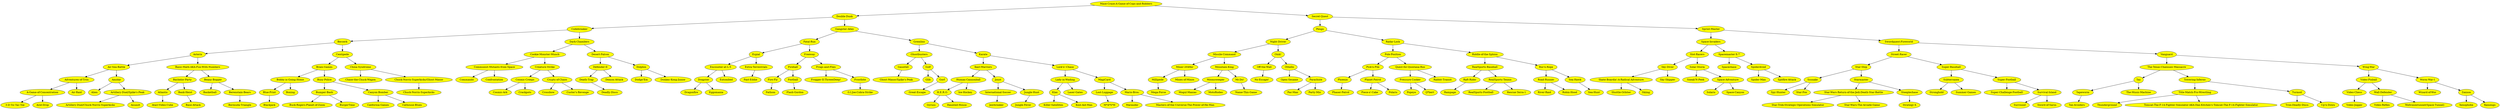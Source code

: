 digraph ArvoreJogos {
"Maze-Craze:A-Game-of-Cops-and-Robbers" [label="Maze-Craze:A-Game-of-Cops-and-Robbers", style=filled, fillcolor="#FFFF00"];
"Double-Dunk" [label="Double-Dunk", style=filled, fillcolor="#FFFF00"];
"Codebreaker" [label="Codebreaker", style=filled, fillcolor="#FFFF00"];
"Berzerk" [label="Berzerk", style=filled, fillcolor="#FFFF00"];
"Asterix" [label="Asterix", style=filled, fillcolor="#FFFF00"];
"Air-Sea-Battle" [label="Air-Sea-Battle", style=filled, fillcolor="#FFFF00"];
"Adventures-of-Tron" [label="Adventures-of-Tron", style=filled, fillcolor="#FFFF00"];
"A-Game-of-Concentration" [label="A-Game-of-Concentration", style=filled, fillcolor="#FFFF00"];
"3-D-Tic-Tac-Toe" [label="3-D-Tic-Tac-Toe", style=filled, fillcolor="#FFFF00"];
"Acid-Drop" [label="Acid-Drop", style=filled, fillcolor="#FFFF00"];
"A-Game-of-Concentration" -> "3-D-Tic-Tac-Toe";
"A-Game-of-Concentration" -> "Acid-Drop";
"Air-Raid" [label="Air-Raid", style=filled, fillcolor="#FFFF00"];
"Adventures-of-Tron" -> "A-Game-of-Concentration";
"Adventures-of-Tron" -> "Air-Raid";
"Amidar" [label="Amidar", style=filled, fillcolor="#FFFF00"];
"Alien" [label="Alien", style=filled, fillcolor="#FFFF00"];
"Artillery-Duel/Spike's-Peak" [label="Artillery-Duel/Spike's-Peak", style=filled, fillcolor="#FFFF00"];
"Artillery-Duel/Chuck-Norris-Superkicks" [label="Artillery-Duel/Chuck-Norris-Superkicks", style=filled, fillcolor="#FFFF00"];
"Assault" [label="Assault", style=filled, fillcolor="#FFFF00"];
"Artillery-Duel/Spike's-Peak" -> "Artillery-Duel/Chuck-Norris-Superkicks";
"Artillery-Duel/Spike's-Peak" -> "Assault";
"Amidar" -> "Alien";
"Amidar" -> "Artillery-Duel/Spike's-Peak";
"Air-Sea-Battle" -> "Adventures-of-Tron";
"Air-Sea-Battle" -> "Amidar";
"Basic-Math-AKA-Fun-With-Numbers" [label="Basic-Math-AKA-Fun-With-Numbers", style=filled, fillcolor="#FFFF00"];
"Bachelor-Party" [label="Bachelor-Party", style=filled, fillcolor="#FFFF00"];
"Atlantis" [label="Atlantis", style=filled, fillcolor="#FFFF00"];
"Atari-Video-Cube" [label="Atari-Video-Cube", style=filled, fillcolor="#FFFF00"];
"Atlantis" -> "Atari-Video-Cube";
"Bank-Heist" [label="Bank-Heist", style=filled, fillcolor="#FFFF00"];
"Base-Attack" [label="Base-Attack", style=filled, fillcolor="#FFFF00"];
"Bank-Heist" -> "Base-Attack";
"Bachelor-Party" -> "Atlantis";
"Bachelor-Party" -> "Bank-Heist";
"Beany-Bopper" [label="Beany-Bopper", style=filled, fillcolor="#FFFF00"];
"Basketball" [label="Basketball", style=filled, fillcolor="#FFFF00"];
"Berenstain-Bears" [label="Berenstain-Bears", style=filled, fillcolor="#FFFF00"];
"Bermuda-Triangle" [label="Bermuda-Triangle", style=filled, fillcolor="#FFFF00"];
"Berenstain-Bears" -> "Bermuda-Triangle";
"Beany-Bopper" -> "Basketball";
"Beany-Bopper" -> "Berenstain-Bears";
"Basic-Math-AKA-Fun-With-Numbers" -> "Bachelor-Party";
"Basic-Math-AKA-Fun-With-Numbers" -> "Beany-Bopper";
"Asterix" -> "Air-Sea-Battle";
"Asterix" -> "Basic-Math-AKA-Fun-With-Numbers";
"Centipede" [label="Centipede", style=filled, fillcolor="#FFFF00"];
"Brain-Games" [label="Brain-Games", style=filled, fillcolor="#FFFF00"];
"Bobby-is-Going-Home" [label="Bobby-is-Going-Home", style=filled, fillcolor="#FFFF00"];
"Blue-Print" [label="Blue-Print", style=filled, fillcolor="#FFFF00"];
"Blackjack" [label="Blackjack", style=filled, fillcolor="#FFFF00"];
"Blue-Print" -> "Blackjack";
"Boxing" [label="Boxing", style=filled, fillcolor="#FFFF00"];
"Bobby-is-Going-Home" -> "Blue-Print";
"Bobby-is-Going-Home" -> "Boxing";
"Busy-Police" [label="Busy-Police", style=filled, fillcolor="#FFFF00"];
"Bumper-Bash" [label="Bumper-Bash", style=filled, fillcolor="#FFFF00"];
"Buck-Rogers:Planet-of-Zoom" [label="Buck-Rogers:Planet-of-Zoom", style=filled, fillcolor="#FFFF00"];
"BurgerTime" [label="BurgerTime", style=filled, fillcolor="#FFFF00"];
"Bumper-Bash" -> "Buck-Rogers:Planet-of-Zoom";
"Bumper-Bash" -> "BurgerTime";
"Canyon-Bomber" [label="Canyon-Bomber", style=filled, fillcolor="#FFFF00"];
"California-Games" [label="California-Games", style=filled, fillcolor="#FFFF00"];
"Cathouse-Blues" [label="Cathouse-Blues", style=filled, fillcolor="#FFFF00"];
"Canyon-Bomber" -> "California-Games";
"Canyon-Bomber" -> "Cathouse-Blues";
"Busy-Police" -> "Bumper-Bash";
"Busy-Police" -> "Canyon-Bomber";
"Brain-Games" -> "Bobby-is-Going-Home";
"Brain-Games" -> "Busy-Police";
"China-Syndrome" [label="China-Syndrome", style=filled, fillcolor="#FFFF00"];
"Chase-the-Chuck-Wagon" [label="Chase-the-Chuck-Wagon", style=filled, fillcolor="#FFFF00"];
"Chuck-Norris-Superkicks/Ghost-Manor" [label="Chuck-Norris-Superkicks/Ghost-Manor", style=filled, fillcolor="#FFFF00"];
"Chuck-Norris-Superkicks" [label="Chuck-Norris-Superkicks", style=filled, fillcolor="#FFFF00"];
"Chuck-Norris-Superkicks/Ghost-Manor" -> "Chuck-Norris-Superkicks";
"China-Syndrome" -> "Chase-the-Chuck-Wagon";
"China-Syndrome" -> "Chuck-Norris-Superkicks/Ghost-Manor";
"Centipede" -> "Brain-Games";
"Centipede" -> "China-Syndrome";
"Berzerk" -> "Asterix";
"Berzerk" -> "Centipede";
"Dark-Chambers" [label="Dark-Chambers", style=filled, fillcolor="#FFFF00"];
"Cookie-Monster-Munch" [label="Cookie-Monster-Munch", style=filled, fillcolor="#FFFF00"];
"Communist-Mutants-from-Space" [label="Communist-Mutants-from-Space", style=filled, fillcolor="#FFFF00"];
"Commando" [label="Commando", style=filled, fillcolor="#FFFF00"];
"Confrontation" [label="Confrontation", style=filled, fillcolor="#FFFF00"];
"Communist-Mutants-from-Space" -> "Commando";
"Communist-Mutants-from-Space" -> "Confrontation";
"Creature-Strike" [label="Creature-Strike", style=filled, fillcolor="#FFFF00"];
"Cosmic-Creeps" [label="Cosmic-Creeps", style=filled, fillcolor="#FFFF00"];
"Cosmic-Ark" [label="Cosmic-Ark", style=filled, fillcolor="#FFFF00"];
"Crackpots" [label="Crackpots", style=filled, fillcolor="#FFFF00"];
"Cosmic-Creeps" -> "Cosmic-Ark";
"Cosmic-Creeps" -> "Crackpots";
"Crypts-of-Chaos" [label="Crypts-of-Chaos", style=filled, fillcolor="#FFFF00"];
"Crossbow" [label="Crossbow", style=filled, fillcolor="#FFFF00"];
"Custer's-Revenge" [label="Custer's-Revenge", style=filled, fillcolor="#FFFF00"];
"Crypts-of-Chaos" -> "Crossbow";
"Crypts-of-Chaos" -> "Custer's-Revenge";
"Creature-Strike" -> "Cosmic-Creeps";
"Creature-Strike" -> "Crypts-of-Chaos";
"Cookie-Monster-Munch" -> "Communist-Mutants-from-Space";
"Cookie-Monster-Munch" -> "Creature-Strike";
"Desert-Falcon" [label="Desert-Falcon", style=filled, fillcolor="#FFFF00"];
"Defender-II" [label="Defender-II", style=filled, fillcolor="#FFFF00"];
"Death-Trap" [label="Death-Trap", style=filled, fillcolor="#FFFF00"];
"Deadly-Discs" [label="Deadly-Discs", style=filled, fillcolor="#FFFF00"];
"Death-Trap" -> "Deadly-Discs";
"Demon-Attack" [label="Demon-Attack", style=filled, fillcolor="#FFFF00"];
"Defender-II" -> "Death-Trap";
"Defender-II" -> "Demon-Attack";
"Dolphin" [label="Dolphin", style=filled, fillcolor="#FFFF00"];
"Dodge'Em" [label="Dodge'Em", style=filled, fillcolor="#FFFF00"];
"Donkey-Kong-Junior" [label="Donkey-Kong-Junior", style=filled, fillcolor="#FFFF00"];
"Dolphin" -> "Dodge'Em";
"Dolphin" -> "Donkey-Kong-Junior";
"Desert-Falcon" -> "Defender-II";
"Desert-Falcon" -> "Dolphin";
"Dark-Chambers" -> "Cookie-Monster-Munch";
"Dark-Chambers" -> "Desert-Falcon";
"Codebreaker" -> "Berzerk";
"Codebreaker" -> "Dark-Chambers";
"Gangster-Alley" [label="Gangster-Alley", style=filled, fillcolor="#FFFF00"];
"Fatal-Run" [label="Fatal-Run", style=filled, fillcolor="#FFFF00"];
"Espial" [label="Espial", style=filled, fillcolor="#FFFF00"];
"Encounter-at-L-5" [label="Encounter-at-L-5", style=filled, fillcolor="#FFFF00"];
"Dragster" [label="Dragster", style=filled, fillcolor="#FFFF00"];
"Dragonfire" [label="Dragonfire", style=filled, fillcolor="#FFFF00"];
"Eggomania" [label="Eggomania", style=filled, fillcolor="#FFFF00"];
"Dragster" -> "Dragonfire";
"Dragster" -> "Eggomania";
"Entombed" [label="Entombed", style=filled, fillcolor="#FFFF00"];
"Encounter-at-L-5" -> "Dragster";
"Encounter-at-L-5" -> "Entombed";
"Extra-Terrestrials" [label="Extra-Terrestrials", style=filled, fillcolor="#FFFF00"];
"Fast-Eddie" [label="Fast-Eddie", style=filled, fillcolor="#FFFF00"];
"Extra-Terrestrials" -> "Fast-Eddie";
"Espial" -> "Encounter-at-L-5";
"Espial" -> "Extra-Terrestrials";
"Freeway" [label="Freeway", style=filled, fillcolor="#FFFF00"];
"Fireball" [label="Fireball", style=filled, fillcolor="#FFFF00"];
"Fire-Fly" [label="Fire-Fly", style=filled, fillcolor="#FFFF00"];
"Fathom" [label="Fathom", style=filled, fillcolor="#FFFF00"];
"Fire-Fly" -> "Fathom";
"Football" [label="Football", style=filled, fillcolor="#FFFF00"];
"Flash-Gordon" [label="Flash-Gordon", style=filled, fillcolor="#FFFF00"];
"Football" -> "Flash-Gordon";
"Fireball" -> "Fire-Fly";
"Fireball" -> "Football";
"Frogs-and-Flies" [label="Frogs-and-Flies", style=filled, fillcolor="#FFFF00"];
"Frogger-II:ThreeeDeep!" [label="Frogger-II:ThreeeDeep!", style=filled, fillcolor="#FFFF00"];
"Frostbite" [label="Frostbite", style=filled, fillcolor="#FFFF00"];
"G.I.Joe:Cobra-Strike" [label="G.I.Joe:Cobra-Strike", style=filled, fillcolor="#FFFF00"];
"Frostbite" -> "G.I.Joe:Cobra-Strike";
"Frogs-and-Flies" -> "Frogger-II:ThreeeDeep!";
"Frogs-and-Flies" -> "Frostbite";
"Freeway" -> "Fireball";
"Freeway" -> "Frogs-and-Flies";
"Fatal-Run" -> "Espial";
"Fatal-Run" -> "Freeway";
"Gremlins" [label="Gremlins", style=filled, fillcolor="#FFFF00"];
"Ghostbusters" [label="Ghostbusters", style=filled, fillcolor="#FFFF00"];
"Gauntlet" [label="Gauntlet", style=filled, fillcolor="#FFFF00"];
"Ghost-Manor/Spike's-Peak" [label="Ghost-Manor/Spike's-Peak", style=filled, fillcolor="#FFFF00"];
"Gauntlet" -> "Ghost-Manor/Spike's-Peak";
"Golf" [label="Golf", style=filled, fillcolor="#FFFF00"];
"Glib" [label="Glib", style=filled, fillcolor="#FFFF00"];
"Gorf" [label="Gorf", style=filled, fillcolor="#FFFF00"];
"Great-Escape" [label="Great-Escape", style=filled, fillcolor="#FFFF00"];
"Gorf" -> "Great-Escape";
"Golf" -> "Glib";
"Golf" -> "Gorf";
"Ghostbusters" -> "Gauntlet";
"Ghostbusters" -> "Golf";
"Karate" [label="Karate", style=filled, fillcolor="#FFFF00"];
"Ikari-Warriors" [label="Ikari-Warriors", style=filled, fillcolor="#FFFF00"];
"Human-Cannonball" [label="Human-Cannonball", style=filled, fillcolor="#FFFF00"];
"H.E.R.O." [label="H.E.R.O.", style=filled, fillcolor="#FFFF00"];
"Gyruss" [label="Gyruss", style=filled, fillcolor="#FFFF00"];
"Haunted-House" [label="Haunted-House", style=filled, fillcolor="#FFFF00"];
"H.E.R.O." -> "Gyruss";
"H.E.R.O." -> "Haunted-House";
"Ice-Hockey" [label="Ice-Hockey", style=filled, fillcolor="#FFFF00"];
"Human-Cannonball" -> "H.E.R.O.";
"Human-Cannonball" -> "Ice-Hockey";
"Joust" [label="Joust", style=filled, fillcolor="#FFFF00"];
"International-Soccer" [label="International-Soccer", style=filled, fillcolor="#FFFF00"];
"Jawbreaker" [label="Jawbreaker", style=filled, fillcolor="#FFFF00"];
"International-Soccer" -> "Jawbreaker";
"Jungle-Hunt" [label="Jungle-Hunt", style=filled, fillcolor="#FFFF00"];
"Jungle-Fever" [label="Jungle-Fever", style=filled, fillcolor="#FFFF00"];
"Jungle-Hunt" -> "Jungle-Fever";
"Joust" -> "International-Soccer";
"Joust" -> "Jungle-Hunt";
"Ikari-Warriors" -> "Human-Cannonball";
"Ikari-Warriors" -> "Joust";
"Lock'n'-Chase" [label="Lock'n'-Chase", style=filled, fillcolor="#FFFF00"];
"Lady-in-Wading" [label="Lady-in-Wading", style=filled, fillcolor="#FFFF00"];
"Klax" [label="Klax", style=filled, fillcolor="#FFFF00"];
"Killer-Satellites" [label="Killer-Satellites", style=filled, fillcolor="#FFFF00"];
"Kool-Aid-Man" [label="Kool-Aid-Man", style=filled, fillcolor="#FFFF00"];
"Klax" -> "Killer-Satellites";
"Klax" -> "Kool-Aid-Man";
"Laser-Gates" [label="Laser-Gates", style=filled, fillcolor="#FFFF00"];
"Lady-in-Wading" -> "Klax";
"Lady-in-Wading" -> "Laser-Gates";
"MagiCard" [label="MagiCard", style=filled, fillcolor="#FFFF00"];
"Lost-Luggage" [label="Lost-Luggage", style=filled, fillcolor="#FFFF00"];
"M*A*S*H" [label="M*A*S*H", style=filled, fillcolor="#FFFF00"];
"Lost-Luggage" -> "M*A*S*H";
"Mario-Bros." [label="Mario-Bros.", style=filled, fillcolor="#FFFF00"];
"Marauder" [label="Marauder", style=filled, fillcolor="#FFFF00"];
"Masters-of-the-Universe:The-Power-of-He-Man" [label="Masters-of-the-Universe:The-Power-of-He-Man", style=filled, fillcolor="#FFFF00"];
"Mario-Bros." -> "Marauder";
"Mario-Bros." -> "Masters-of-the-Universe:The-Power-of-He-Man";
"MagiCard" -> "Lost-Luggage";
"MagiCard" -> "Mario-Bros.";
"Lock'n'-Chase" -> "Lady-in-Wading";
"Lock'n'-Chase" -> "MagiCard";
"Karate" -> "Ikari-Warriors";
"Karate" -> "Lock'n'-Chase";
"Gremlins" -> "Ghostbusters";
"Gremlins" -> "Karate";
"Gangster-Alley" -> "Fatal-Run";
"Gangster-Alley" -> "Gremlins";
"Double-Dunk" -> "Codebreaker";
"Double-Dunk" -> "Gangster-Alley";
"Secret-Quest" [label="Secret-Quest", style=filled, fillcolor="#FFFF00"];
"Pengo" [label="Pengo", style=filled, fillcolor="#FFFF00"];
"Night-Driver" [label="Night-Driver", style=filled, fillcolor="#FFFF00"];
"Missile-Command" [label="Missile-Command", style=filled, fillcolor="#FFFF00"];
"Miner-2049er" [label="Miner-2049er", style=filled, fillcolor="#FFFF00"];
"Millipede" [label="Millipede", style=filled, fillcolor="#FFFF00"];
"Mega-Force" [label="Mega-Force", style=filled, fillcolor="#FFFF00"];
"Millipede" -> "Mega-Force";
"Mines-of-Minos" [label="Mines-of-Minos", style=filled, fillcolor="#FFFF00"];
"Miner-2049er" -> "Millipede";
"Miner-2049er" -> "Mines-of-Minos";
"Mountain-King" [label="Mountain-King", style=filled, fillcolor="#FFFF00"];
"Moonsweeper" [label="Moonsweeper", style=filled, fillcolor="#FFFF00"];
"Mogul-Maniac" [label="Mogul-Maniac", style=filled, fillcolor="#FFFF00"];
"MotoRodeo" [label="MotoRodeo", style=filled, fillcolor="#FFFF00"];
"Moonsweeper" -> "Mogul-Maniac";
"Moonsweeper" -> "MotoRodeo";
"Mr.Do!" [label="Mr.Do!", style=filled, fillcolor="#FFFF00"];
"Name-This-Game" [label="Name-This-Game", style=filled, fillcolor="#FFFF00"];
"Mr.Do!" -> "Name-This-Game";
"Mountain-King" -> "Moonsweeper";
"Mountain-King" -> "Mr.Do!";
"Missile-Command" -> "Miner-2049er";
"Missile-Command" -> "Mountain-King";
"Oink!" [label="Oink!", style=filled, fillcolor="#FFFF00"];
"Off-the-Wall" [label="Off-the-Wall", style=filled, fillcolor="#FFFF00"];
"No-Escape!" [label="No-Escape!", style=filled, fillcolor="#FFFF00"];
"Off-the-Wall" -> "No-Escape!";
"Othello" [label="Othello", style=filled, fillcolor="#FFFF00"];
"Open-Sesame" [label="Open-Sesame", style=filled, fillcolor="#FFFF00"];
"Parachute" [label="Parachute", style=filled, fillcolor="#FFFF00"];
"Pac-Man" [label="Pac-Man", style=filled, fillcolor="#FFFF00"];
"Party-Mix" [label="Party-Mix", style=filled, fillcolor="#FFFF00"];
"Parachute" -> "Pac-Man";
"Parachute" -> "Party-Mix";
"Othello" -> "Open-Sesame";
"Othello" -> "Parachute";
"Oink!" -> "Off-the-Wall";
"Oink!" -> "Othello";
"Night-Driver" -> "Missile-Command";
"Night-Driver" -> "Oink!";
"Radar-Lock" [label="Radar-Lock", style=filled, fillcolor="#FFFF00"];
"Pole-Position" [label="Pole-Position", style=filled, fillcolor="#FFFF00"];
"Pick'n-Pile" [label="Pick'n-Pile", style=filled, fillcolor="#FFFF00"];
"Phoenix" [label="Phoenix", style=filled, fillcolor="#FFFF00"];
"Phaser-Patrol" [label="Phaser-Patrol", style=filled, fillcolor="#FFFF00"];
"Phoenix" -> "Phaser-Patrol";
"Planet-Patrol" [label="Planet-Patrol", style=filled, fillcolor="#FFFF00"];
"Piece-o'-Cake" [label="Piece-o'-Cake", style=filled, fillcolor="#FFFF00"];
"Polaris" [label="Polaris", style=filled, fillcolor="#FFFF00"];
"Planet-Patrol" -> "Piece-o'-Cake";
"Planet-Patrol" -> "Polaris";
"Pick'n-Pile" -> "Phoenix";
"Pick'n-Pile" -> "Planet-Patrol";
"Quest-for-Quintana-Roo" [label="Quest-for-Quintana-Roo", style=filled, fillcolor="#FFFF00"];
"Pressure-Cooker" [label="Pressure-Cooker", style=filled, fillcolor="#FFFF00"];
"Popeye" [label="Popeye", style=filled, fillcolor="#FFFF00"];
"Q*bert" [label="Q*bert", style=filled, fillcolor="#FFFF00"];
"Pressure-Cooker" -> "Popeye";
"Pressure-Cooker" -> "Q*bert";
"Rabbit-Transit" [label="Rabbit-Transit", style=filled, fillcolor="#FFFF00"];
"Quest-for-Quintana-Roo" -> "Pressure-Cooker";
"Quest-for-Quintana-Roo" -> "Rabbit-Transit";
"Pole-Position" -> "Pick'n-Pile";
"Pole-Position" -> "Quest-for-Quintana-Roo";
"Riddle-of-the-Sphinx" [label="Riddle-of-the-Sphinx", style=filled, fillcolor="#FFFF00"];
"RealSports-Baseball" [label="RealSports-Baseball", style=filled, fillcolor="#FFFF00"];
"Raft-Rider" [label="Raft-Rider", style=filled, fillcolor="#FFFF00"];
"Rampage" [label="Rampage", style=filled, fillcolor="#FFFF00"];
"Raft-Rider" -> "Rampage";
"RealSports-Tennis" [label="RealSports-Tennis", style=filled, fillcolor="#FFFF00"];
"RealSports-Football" [label="RealSports-Football", style=filled, fillcolor="#FFFF00"];
"Rescue-Terra-1" [label="Rescue-Terra-1", style=filled, fillcolor="#FFFF00"];
"RealSports-Tennis" -> "RealSports-Football";
"RealSports-Tennis" -> "Rescue-Terra-1";
"RealSports-Baseball" -> "Raft-Rider";
"RealSports-Baseball" -> "RealSports-Tennis";
"Roc'n-Rope" [label="Roc'n-Rope", style=filled, fillcolor="#FFFF00"];
"Road-Runner" [label="Road-Runner", style=filled, fillcolor="#FFFF00"];
"River-Raid" [label="River-Raid", style=filled, fillcolor="#FFFF00"];
"Robin-Hood" [label="Robin-Hood", style=filled, fillcolor="#FFFF00"];
"Road-Runner" -> "River-Raid";
"Road-Runner" -> "Robin-Hood";
"Sea-Hawk" [label="Sea-Hawk", style=filled, fillcolor="#FFFF00"];
"Sea-Hunt" [label="Sea-Hunt", style=filled, fillcolor="#FFFF00"];
"Sea-Hawk" -> "Sea-Hunt";
"Roc'n-Rope" -> "Road-Runner";
"Roc'n-Rope" -> "Sea-Hawk";
"Riddle-of-the-Sphinx" -> "RealSports-Baseball";
"Riddle-of-the-Sphinx" -> "Roc'n-Rope";
"Radar-Lock" -> "Pole-Position";
"Radar-Lock" -> "Riddle-of-the-Sphinx";
"Pengo" -> "Night-Driver";
"Pengo" -> "Radar-Lock";
"Sprint-Master" [label="Sprint-Master", style=filled, fillcolor="#FFFF00"];
"Space-Invaders" [label="Space-Invaders", style=filled, fillcolor="#FFFF00"];
"Slot-Racers" [label="Slot-Racers", style=filled, fillcolor="#FFFF00"];
"Sky-Diver" [label="Sky-Diver", style=filled, fillcolor="#FFFF00"];
"Skate-Boardin':A-Radical-Adventure" [label="Skate-Boardin':A-Radical-Adventure", style=filled, fillcolor="#FFFF00"];
"Shuttle-Orbiter" [label="Shuttle-Orbiter", style=filled, fillcolor="#FFFF00"];
"Skiing" [label="Skiing", style=filled, fillcolor="#FFFF00"];
"Skate-Boardin':A-Radical-Adventure" -> "Shuttle-Orbiter";
"Skate-Boardin':A-Radical-Adventure" -> "Skiing";
"Sky-Skipper" [label="Sky-Skipper", style=filled, fillcolor="#FFFF00"];
"Sky-Diver" -> "Skate-Boardin':A-Radical-Adventure";
"Sky-Diver" -> "Sky-Skipper";
"Solar-Storm" [label="Solar-Storm", style=filled, fillcolor="#FFFF00"];
"Sneak'N-Peek" [label="Sneak'N-Peek", style=filled, fillcolor="#FFFF00"];
"Space-Adventure" [label="Space-Adventure", style=filled, fillcolor="#FFFF00"];
"Solaris" [label="Solaris", style=filled, fillcolor="#FFFF00"];
"Space-Canyon" [label="Space-Canyon", style=filled, fillcolor="#FFFF00"];
"Space-Adventure" -> "Solaris";
"Space-Adventure" -> "Space-Canyon";
"Solar-Storm" -> "Sneak'N-Peek";
"Solar-Storm" -> "Space-Adventure";
"Slot-Racers" -> "Sky-Diver";
"Slot-Racers" -> "Solar-Storm";
"Spacemaster-X-7" [label="Spacemaster-X-7", style=filled, fillcolor="#FFFF00"];
"Spacechase" [label="Spacechase", style=filled, fillcolor="#FFFF00"];
"Spiderdroid" [label="Spiderdroid", style=filled, fillcolor="#FFFF00"];
"Spider-Man" [label="Spider-Man", style=filled, fillcolor="#FFFF00"];
"Spitfire-Attack" [label="Spitfire-Attack", style=filled, fillcolor="#FFFF00"];
"Spiderdroid" -> "Spider-Man";
"Spiderdroid" -> "Spitfire-Attack";
"Spacemaster-X-7" -> "Spacechase";
"Spacemaster-X-7" -> "Spiderdroid";
"Space-Invaders" -> "Slot-Racers";
"Space-Invaders" -> "Spacemaster-X-7";
"Swordquest:Fireworld" [label="Swordquest:Fireworld", style=filled, fillcolor="#FFFF00"];
"Street-Racer" [label="Street-Racer", style=filled, fillcolor="#FFFF00"];
"Star-Ship" [label="Star-Ship", style=filled, fillcolor="#FFFF00"];
"Sssnake" [label="Sssnake", style=filled, fillcolor="#FFFF00"];
"Spy-Hunter" [label="Spy-Hunter", style=filled, fillcolor="#FFFF00"];
"Star-Fox" [label="Star-Fox", style=filled, fillcolor="#FFFF00"];
"Sssnake" -> "Spy-Hunter";
"Sssnake" -> "Star-Fox";
"Starmaster" [label="Starmaster", style=filled, fillcolor="#FFFF00"];
"Star-Wars-Return-of-the-Jedi:Death-Star-Battle" [label="Star-Wars-Return-of-the-Jedi:Death-Star-Battle", style=filled, fillcolor="#FFFF00"];
"Star-Trek:Strategic-Operations-Simulator" [label="Star-Trek:Strategic-Operations-Simulator", style=filled, fillcolor="#FFFF00"];
"Star-Wars:The-Arcade-Game" [label="Star-Wars:The-Arcade-Game", style=filled, fillcolor="#FFFF00"];
"Star-Wars-Return-of-the-Jedi:Death-Star-Battle" -> "Star-Trek:Strategic-Operations-Simulator";
"Star-Wars-Return-of-the-Jedi:Death-Star-Battle" -> "Star-Wars:The-Arcade-Game";
"Steeplechase" [label="Steeplechase", style=filled, fillcolor="#FFFF00"];
"Strategy-X" [label="Strategy-X", style=filled, fillcolor="#FFFF00"];
"Steeplechase" -> "Strategy-X";
"Starmaster" -> "Star-Wars-Return-of-the-Jedi:Death-Star-Battle";
"Starmaster" -> "Steeplechase";
"Star-Ship" -> "Sssnake";
"Star-Ship" -> "Starmaster";
"Super-Baseball" [label="Super-Baseball", style=filled, fillcolor="#FFFF00"];
"Subterranea" [label="Subterranea", style=filled, fillcolor="#FFFF00"];
"Stronghold" [label="Stronghold", style=filled, fillcolor="#FFFF00"];
"Summer-Games" [label="Summer-Games", style=filled, fillcolor="#FFFF00"];
"Subterranea" -> "Stronghold";
"Subterranea" -> "Summer-Games";
"Super-Football" [label="Super-Football", style=filled, fillcolor="#FFFF00"];
"Super-Challenge-Football" [label="Super-Challenge-Football", style=filled, fillcolor="#FFFF00"];
"Survival-Island" [label="Survival-Island", style=filled, fillcolor="#FFFF00"];
"Surround" [label="Surround", style=filled, fillcolor="#FFFF00"];
"Sword-of-Saros" [label="Sword-of-Saros", style=filled, fillcolor="#FFFF00"];
"Survival-Island" -> "Surround";
"Survival-Island" -> "Sword-of-Saros";
"Super-Football" -> "Super-Challenge-Football";
"Super-Football" -> "Survival-Island";
"Super-Baseball" -> "Subterranea";
"Super-Baseball" -> "Super-Football";
"Street-Racer" -> "Star-Ship";
"Street-Racer" -> "Super-Baseball";
"Vanguard" [label="Vanguard", style=filled, fillcolor="#FFFF00"];
"The-Texas-Chainsaw-Massacre" [label="The-Texas-Chainsaw-Massacre", style=filled, fillcolor="#FFFF00"];
"Taz" [label="Taz", style=filled, fillcolor="#FFFF00"];
"Tapeworm" [label="Tapeworm", style=filled, fillcolor="#FFFF00"];
"Tax-Avoiders" [label="Tax-Avoiders", style=filled, fillcolor="#FFFF00"];
"Tapeworm" -> "Tax-Avoiders";
"The-Music-Machine" [label="The-Music-Machine", style=filled, fillcolor="#FFFF00"];
"Taz" -> "Tapeworm";
"Taz" -> "The-Music-Machine";
"Towering-Inferno" [label="Towering-Inferno", style=filled, fillcolor="#FFFF00"];
"Title-Match-Pro-Wrestling" [label="Title-Match-Pro-Wrestling", style=filled, fillcolor="#FFFF00"];
"Thunderground" [label="Thunderground", style=filled, fillcolor="#FFFF00"];
"Tomcat:The-F-14-Fighter-Simulator-AKA-Dan-Kitchen's-Tomcat:The-F-14-Fighter-Simulator" [label="Tomcat:The-F-14-Fighter-Simulator-AKA-Dan-Kitchen's-Tomcat:The-F-14-Fighter-Simulator", style=filled, fillcolor="#FFFF00"];
"Title-Match-Pro-Wrestling" -> "Thunderground";
"Title-Match-Pro-Wrestling" -> "Tomcat:The-F-14-Fighter-Simulator-AKA-Dan-Kitchen's-Tomcat:The-F-14-Fighter-Simulator";
"Turmoil" [label="Turmoil", style=filled, fillcolor="#FFFF00"];
"Tron:Deadly-Discs" [label="Tron:Deadly-Discs", style=filled, fillcolor="#FFFF00"];
"Up'n-Down" [label="Up'n-Down", style=filled, fillcolor="#FFFF00"];
"Turmoil" -> "Tron:Deadly-Discs";
"Turmoil" -> "Up'n-Down";
"Towering-Inferno" -> "Title-Match-Pro-Wrestling";
"Towering-Inferno" -> "Turmoil";
"The-Texas-Chainsaw-Massacre" -> "Taz";
"The-Texas-Chainsaw-Massacre" -> "Towering-Inferno";
"Wing-War" [label="Wing-War", style=filled, fillcolor="#FFFF00"];
"Video-Pinball" [label="Video-Pinball", style=filled, fillcolor="#FFFF00"];
"Video-Chess" [label="Video-Chess", style=filled, fillcolor="#FFFF00"];
"Video-Jogger" [label="Video-Jogger", style=filled, fillcolor="#FFFF00"];
"Video-Chess" -> "Video-Jogger";
"Wall-Defender" [label="Wall-Defender", style=filled, fillcolor="#FFFF00"];
"Video-Reflex" [label="Video-Reflex", style=filled, fillcolor="#FFFF00"];
"Weltraumtunnel(Space-Tunnel)" [label="Weltraumtunnel(Space-Tunnel)", style=filled, fillcolor="#FFFF00"];
"Wall-Defender" -> "Video-Reflex";
"Wall-Defender" -> "Weltraumtunnel(Space-Tunnel)";
"Video-Pinball" -> "Video-Chess";
"Video-Pinball" -> "Wall-Defender";
"Worm-War-I" [label="Worm-War-I", style=filled, fillcolor="#FFFF00"];
"Wizard-of-Wor" [label="Wizard-of-Wor", style=filled, fillcolor="#FFFF00"];
"Zaxxon" [label="Zaxxon", style=filled, fillcolor="#FFFF00"];
"Xenophobe" [label="Xenophobe", style=filled, fillcolor="#FFFF00"];
"flamengo" [label="flamengo", style=filled, fillcolor="#FFFF00"];
"Zaxxon" -> "Xenophobe";
"Zaxxon" -> "flamengo";
"Worm-War-I" -> "Wizard-of-Wor";
"Worm-War-I" -> "Zaxxon";
"Wing-War" -> "Video-Pinball";
"Wing-War" -> "Worm-War-I";
"Vanguard" -> "The-Texas-Chainsaw-Massacre";
"Vanguard" -> "Wing-War";
"Swordquest:Fireworld" -> "Street-Racer";
"Swordquest:Fireworld" -> "Vanguard";
"Sprint-Master" -> "Space-Invaders";
"Sprint-Master" -> "Swordquest:Fireworld";
"Secret-Quest" -> "Pengo";
"Secret-Quest" -> "Sprint-Master";
"Maze-Craze:A-Game-of-Cops-and-Robbers" -> "Double-Dunk";
"Maze-Craze:A-Game-of-Cops-and-Robbers" -> "Secret-Quest";
}
